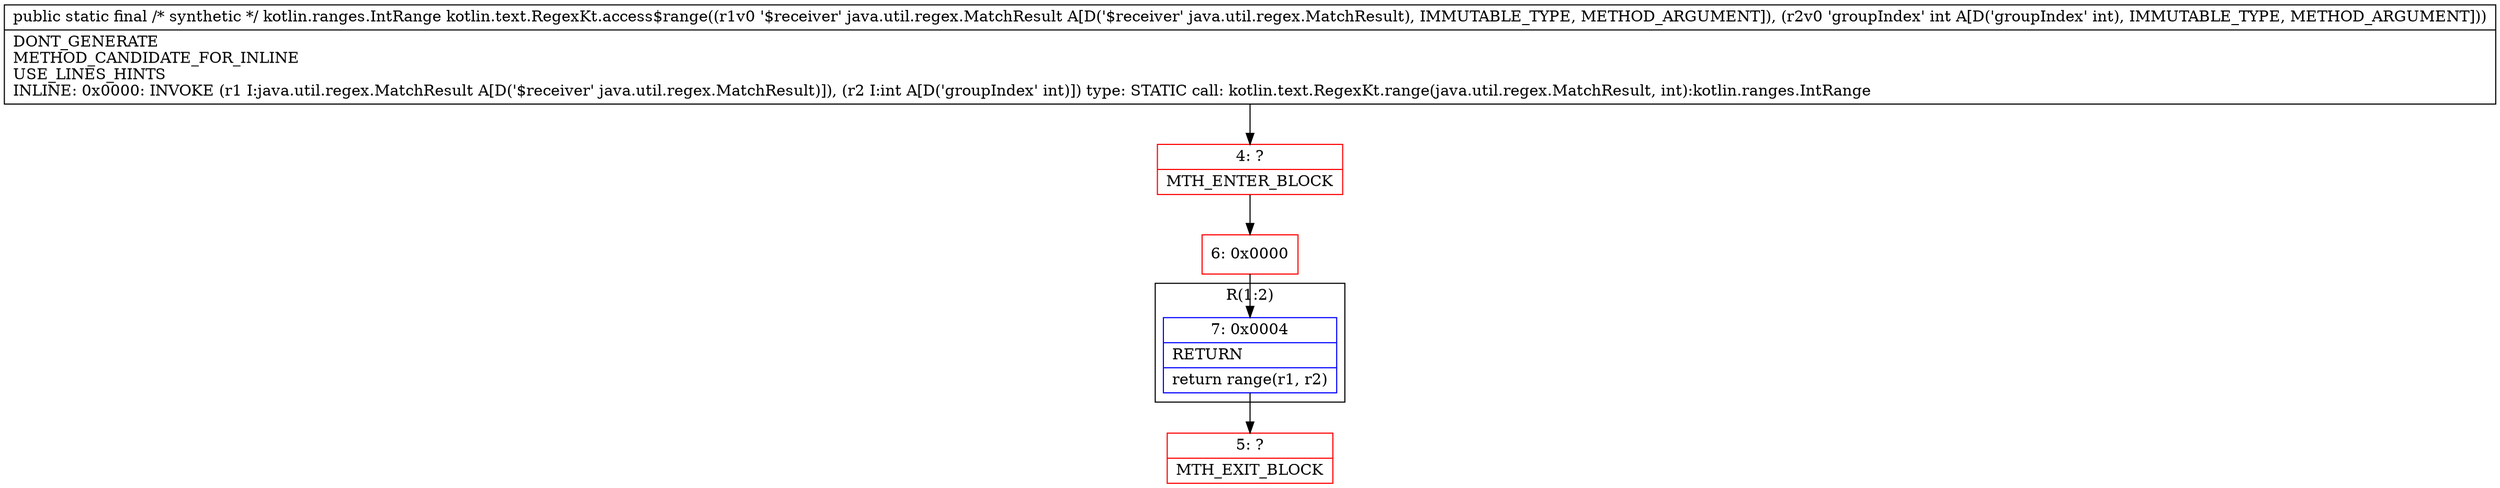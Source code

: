 digraph "CFG forkotlin.text.RegexKt.access$range(Ljava\/util\/regex\/MatchResult;I)Lkotlin\/ranges\/IntRange;" {
subgraph cluster_Region_948148214 {
label = "R(1:2)";
node [shape=record,color=blue];
Node_7 [shape=record,label="{7\:\ 0x0004|RETURN\l|return range(r1, r2)\l}"];
}
Node_4 [shape=record,color=red,label="{4\:\ ?|MTH_ENTER_BLOCK\l}"];
Node_6 [shape=record,color=red,label="{6\:\ 0x0000}"];
Node_5 [shape=record,color=red,label="{5\:\ ?|MTH_EXIT_BLOCK\l}"];
MethodNode[shape=record,label="{public static final \/* synthetic *\/ kotlin.ranges.IntRange kotlin.text.RegexKt.access$range((r1v0 '$receiver' java.util.regex.MatchResult A[D('$receiver' java.util.regex.MatchResult), IMMUTABLE_TYPE, METHOD_ARGUMENT]), (r2v0 'groupIndex' int A[D('groupIndex' int), IMMUTABLE_TYPE, METHOD_ARGUMENT]))  | DONT_GENERATE\lMETHOD_CANDIDATE_FOR_INLINE\lUSE_LINES_HINTS\lINLINE: 0x0000: INVOKE  (r1 I:java.util.regex.MatchResult A[D('$receiver' java.util.regex.MatchResult)]), (r2 I:int A[D('groupIndex' int)]) type: STATIC call: kotlin.text.RegexKt.range(java.util.regex.MatchResult, int):kotlin.ranges.IntRange\l}"];
MethodNode -> Node_4;Node_7 -> Node_5;
Node_4 -> Node_6;
Node_6 -> Node_7;
}

